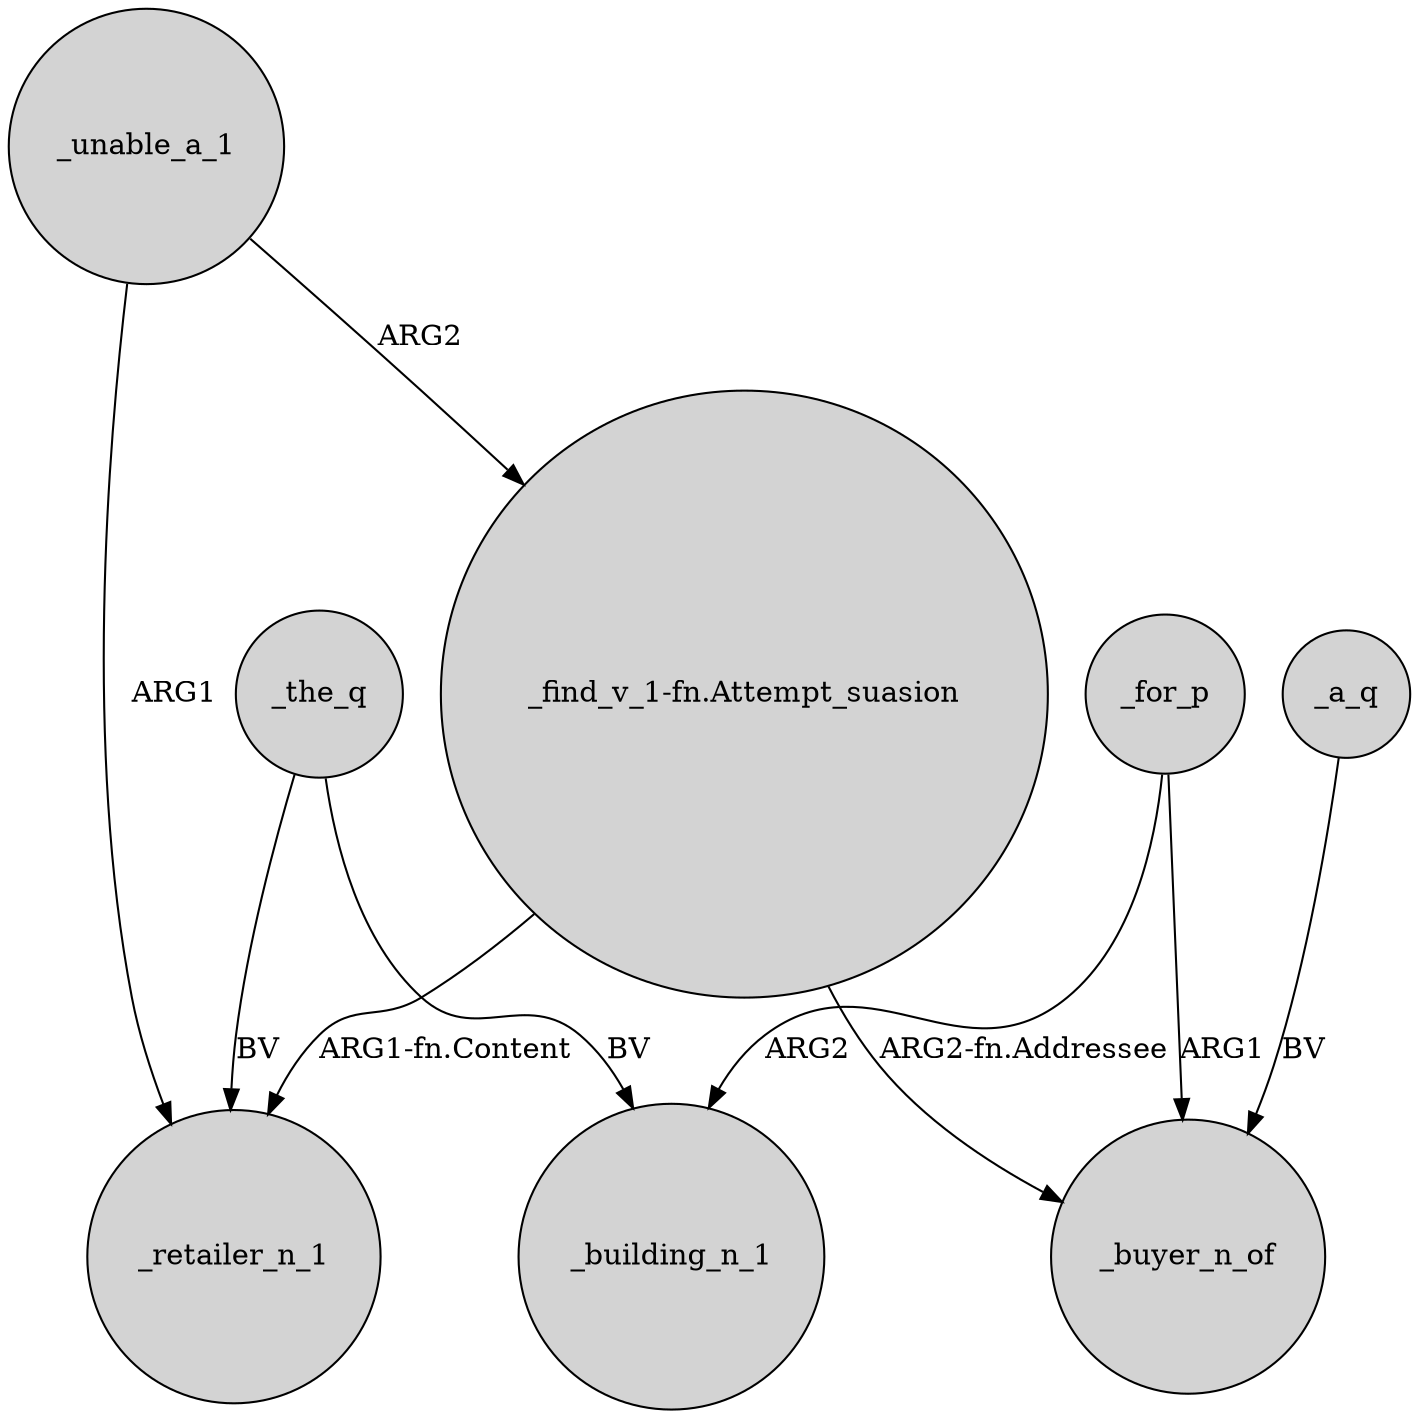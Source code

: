 digraph {
	node [shape=circle style=filled]
	_unable_a_1 -> "_find_v_1-fn.Attempt_suasion" [label=ARG2]
	_the_q -> _building_n_1 [label=BV]
	_the_q -> _retailer_n_1 [label=BV]
	"_find_v_1-fn.Attempt_suasion" -> _retailer_n_1 [label="ARG1-fn.Content"]
	_unable_a_1 -> _retailer_n_1 [label=ARG1]
	"_find_v_1-fn.Attempt_suasion" -> _buyer_n_of [label="ARG2-fn.Addressee"]
	_for_p -> _buyer_n_of [label=ARG1]
	_a_q -> _buyer_n_of [label=BV]
	_for_p -> _building_n_1 [label=ARG2]
}

